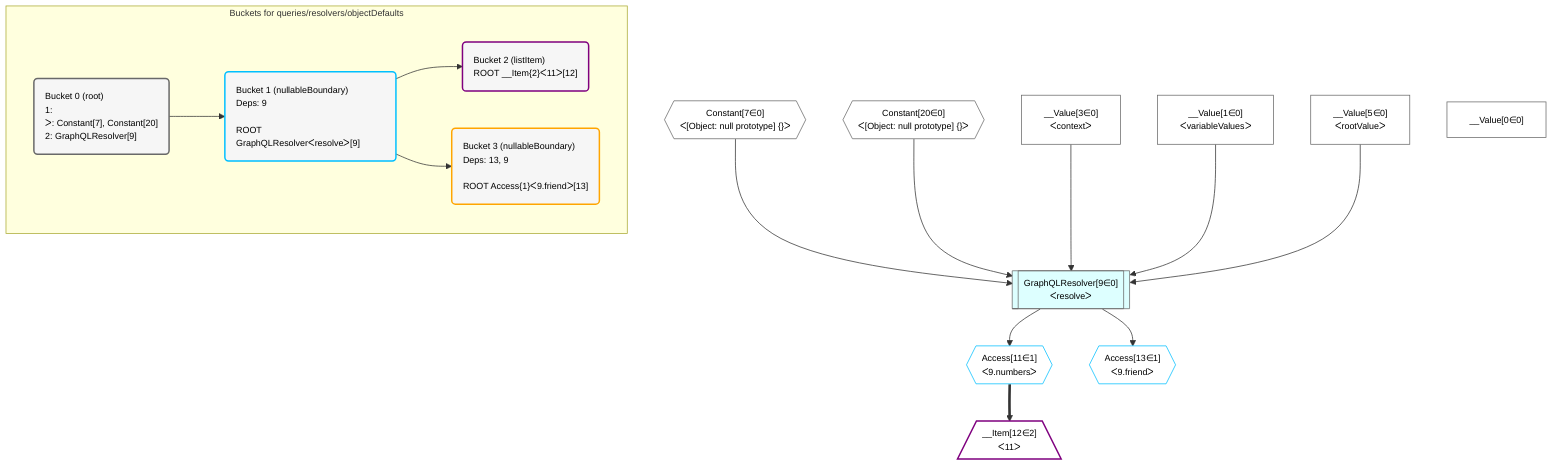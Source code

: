 %%{init: {'themeVariables': { 'fontSize': '12px'}}}%%
graph TD
    classDef path fill:#eee,stroke:#000,color:#000
    classDef plan fill:#fff,stroke-width:1px,color:#000
    classDef itemplan fill:#fff,stroke-width:2px,color:#000
    classDef unbatchedplan fill:#dff,stroke-width:1px,color:#000
    classDef sideeffectplan fill:#fcc,stroke-width:2px,color:#000
    classDef bucket fill:#f6f6f6,color:#000,stroke-width:2px,text-align:left


    %% plan dependencies
    GraphQLResolver9[["GraphQLResolver[9∈0]<br />ᐸresolveᐳ"]]:::unbatchedplan
    Constant7{{"Constant[7∈0]<br />ᐸ[Object: null prototype] {}ᐳ"}}:::plan
    Constant20{{"Constant[20∈0]<br />ᐸ[Object: null prototype] {}ᐳ"}}:::plan
    __Value3["__Value[3∈0]<br />ᐸcontextᐳ"]:::plan
    __Value1["__Value[1∈0]<br />ᐸvariableValuesᐳ"]:::plan
    __Value5["__Value[5∈0]<br />ᐸrootValueᐳ"]:::plan
    Constant7 & Constant20 & __Value3 & __Value1 & __Value5 --> GraphQLResolver9
    __Value0["__Value[0∈0]"]:::plan
    Access11{{"Access[11∈1]<br />ᐸ9.numbersᐳ"}}:::plan
    GraphQLResolver9 --> Access11
    Access13{{"Access[13∈1]<br />ᐸ9.friendᐳ"}}:::plan
    GraphQLResolver9 --> Access13
    __Item12[/"__Item[12∈2]<br />ᐸ11ᐳ"\]:::itemplan
    Access11 ==> __Item12

    %% define steps

    subgraph "Buckets for queries/resolvers/objectDefaults"
    Bucket0("Bucket 0 (root)<br />1: <br />ᐳ: Constant[7], Constant[20]<br />2: GraphQLResolver[9]"):::bucket
    classDef bucket0 stroke:#696969
    class Bucket0,__Value0,__Value1,__Value3,__Value5,Constant7,GraphQLResolver9,Constant20 bucket0
    Bucket1("Bucket 1 (nullableBoundary)<br />Deps: 9<br /><br />ROOT GraphQLResolverᐸresolveᐳ[9]"):::bucket
    classDef bucket1 stroke:#00bfff
    class Bucket1,Access11,Access13 bucket1
    Bucket2("Bucket 2 (listItem)<br />ROOT __Item{2}ᐸ11ᐳ[12]"):::bucket
    classDef bucket2 stroke:#7f007f
    class Bucket2,__Item12 bucket2
    Bucket3("Bucket 3 (nullableBoundary)<br />Deps: 13, 9<br /><br />ROOT Access{1}ᐸ9.friendᐳ[13]"):::bucket
    classDef bucket3 stroke:#ffa500
    class Bucket3 bucket3
    Bucket0 --> Bucket1
    Bucket1 --> Bucket2 & Bucket3
    end
